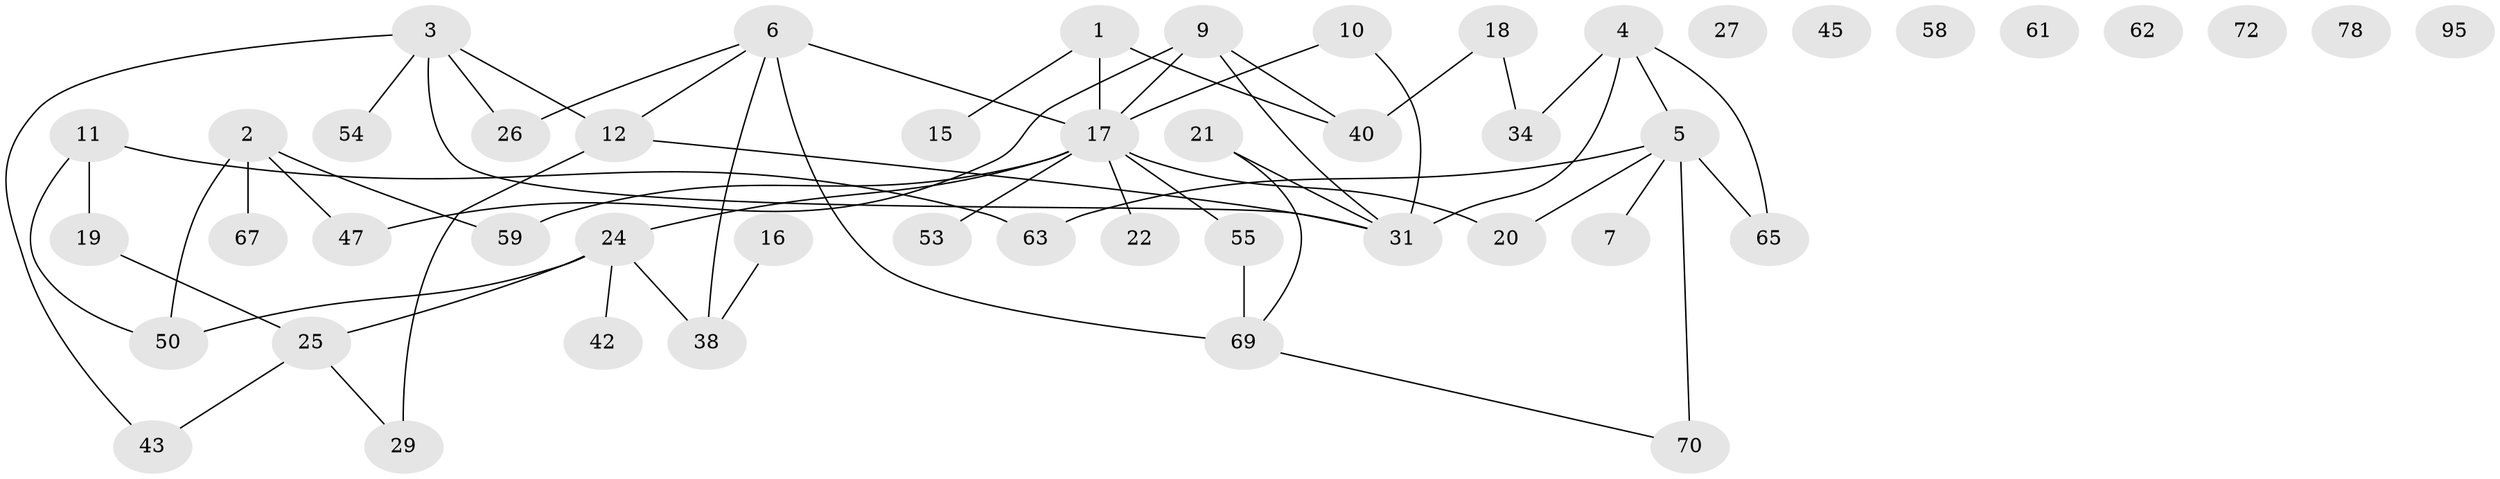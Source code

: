 // original degree distribution, {4: 0.11458333333333333, 3: 0.22916666666666666, 2: 0.375, 5: 0.020833333333333332, 6: 0.020833333333333332, 1: 0.16666666666666666, 0: 0.07291666666666667}
// Generated by graph-tools (version 1.1) at 2025/13/03/09/25 04:13:07]
// undirected, 48 vertices, 57 edges
graph export_dot {
graph [start="1"]
  node [color=gray90,style=filled];
  1;
  2 [super="+80"];
  3 [super="+30+8"];
  4 [super="+48"];
  5 [super="+13+14"];
  6 [super="+28"];
  7 [super="+68"];
  9 [super="+49"];
  10 [super="+83+23"];
  11 [super="+46+35+64+71+37"];
  12 [super="+88+32"];
  15;
  16;
  17 [super="+44+87+51"];
  18;
  19;
  20 [super="+79"];
  21;
  22;
  24 [super="+52"];
  25;
  26 [super="+36+33"];
  27;
  29;
  31 [super="+82+96"];
  34;
  38;
  40 [super="+94"];
  42;
  43 [super="+73"];
  45;
  47;
  50 [super="+66+57"];
  53;
  54;
  55 [super="+77"];
  58;
  59;
  61 [super="+76"];
  62;
  63;
  65;
  67;
  69 [super="+75"];
  70 [super="+74"];
  72;
  78;
  95;
  1 -- 15;
  1 -- 40;
  1 -- 17 [weight=2];
  2 -- 47;
  2 -- 67;
  2 -- 59;
  2 -- 50;
  3 -- 31;
  3 -- 54;
  3 -- 43;
  3 -- 26;
  3 -- 12;
  4 -- 34;
  4 -- 31;
  4 -- 65;
  4 -- 5;
  5 -- 20;
  5 -- 70 [weight=2];
  5 -- 7;
  5 -- 63;
  5 -- 65;
  6 -- 69 [weight=2];
  6 -- 38;
  6 -- 26;
  6 -- 17;
  6 -- 12;
  9 -- 17 [weight=2];
  9 -- 47;
  9 -- 31;
  9 -- 40;
  10 -- 17;
  10 -- 31;
  11 -- 63;
  11 -- 19;
  11 -- 50;
  12 -- 29;
  12 -- 31;
  16 -- 38;
  17 -- 24;
  17 -- 55;
  17 -- 22;
  17 -- 53;
  17 -- 59;
  17 -- 20;
  18 -- 34;
  18 -- 40;
  19 -- 25;
  21 -- 31;
  21 -- 69;
  24 -- 25;
  24 -- 42;
  24 -- 38;
  24 -- 50;
  25 -- 29;
  25 -- 43;
  55 -- 69;
  69 -- 70;
}
